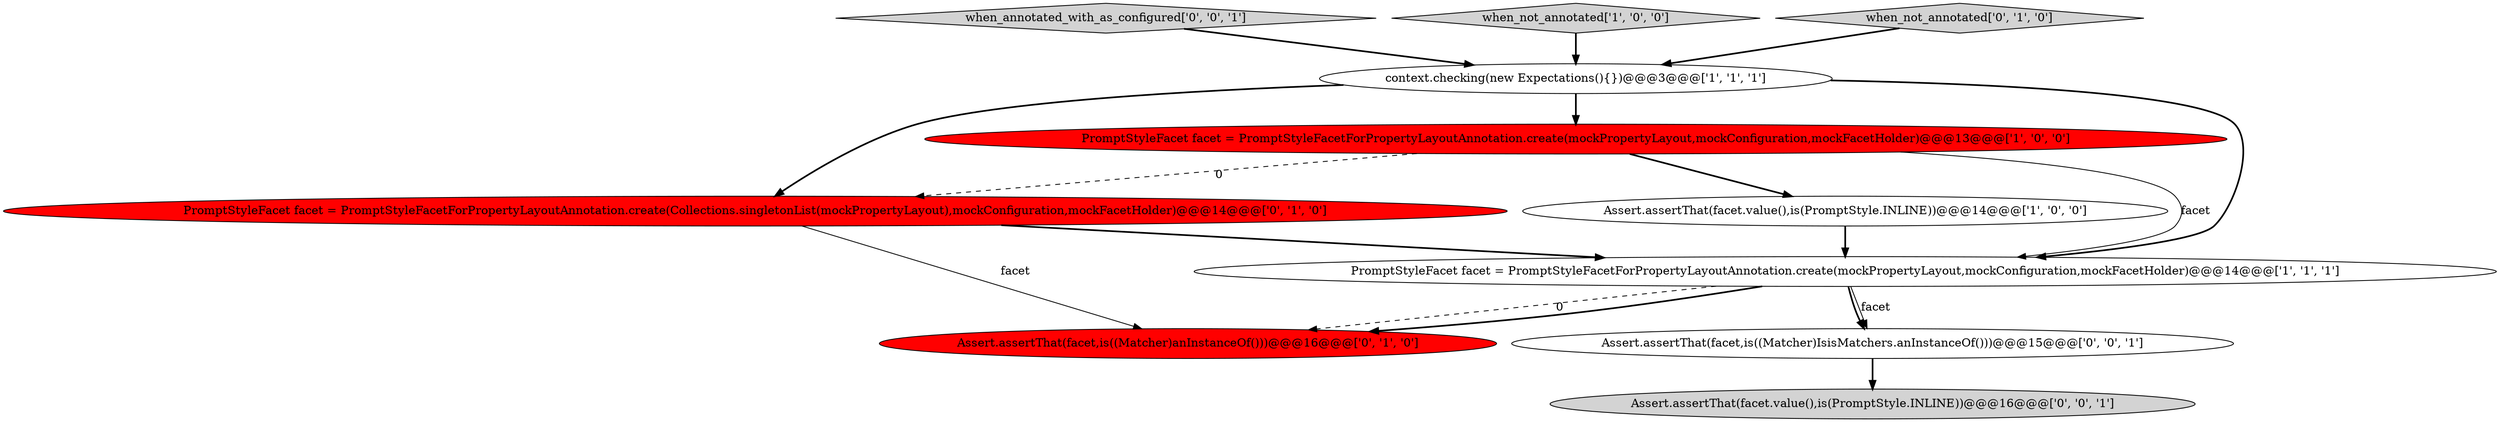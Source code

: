 digraph {
5 [style = filled, label = "Assert.assertThat(facet,is((Matcher)anInstanceOf()))@@@16@@@['0', '1', '0']", fillcolor = red, shape = ellipse image = "AAA1AAABBB2BBB"];
9 [style = filled, label = "when_annotated_with_as_configured['0', '0', '1']", fillcolor = lightgray, shape = diamond image = "AAA0AAABBB3BBB"];
6 [style = filled, label = "PromptStyleFacet facet = PromptStyleFacetForPropertyLayoutAnnotation.create(Collections.singletonList(mockPropertyLayout),mockConfiguration,mockFacetHolder)@@@14@@@['0', '1', '0']", fillcolor = red, shape = ellipse image = "AAA1AAABBB2BBB"];
2 [style = filled, label = "when_not_annotated['1', '0', '0']", fillcolor = lightgray, shape = diamond image = "AAA0AAABBB1BBB"];
8 [style = filled, label = "Assert.assertThat(facet,is((Matcher)IsisMatchers.anInstanceOf()))@@@15@@@['0', '0', '1']", fillcolor = white, shape = ellipse image = "AAA0AAABBB3BBB"];
10 [style = filled, label = "Assert.assertThat(facet.value(),is(PromptStyle.INLINE))@@@16@@@['0', '0', '1']", fillcolor = lightgray, shape = ellipse image = "AAA0AAABBB3BBB"];
0 [style = filled, label = "Assert.assertThat(facet.value(),is(PromptStyle.INLINE))@@@14@@@['1', '0', '0']", fillcolor = white, shape = ellipse image = "AAA0AAABBB1BBB"];
3 [style = filled, label = "PromptStyleFacet facet = PromptStyleFacetForPropertyLayoutAnnotation.create(mockPropertyLayout,mockConfiguration,mockFacetHolder)@@@13@@@['1', '0', '0']", fillcolor = red, shape = ellipse image = "AAA1AAABBB1BBB"];
1 [style = filled, label = "context.checking(new Expectations(){})@@@3@@@['1', '1', '1']", fillcolor = white, shape = ellipse image = "AAA0AAABBB1BBB"];
4 [style = filled, label = "PromptStyleFacet facet = PromptStyleFacetForPropertyLayoutAnnotation.create(mockPropertyLayout,mockConfiguration,mockFacetHolder)@@@14@@@['1', '1', '1']", fillcolor = white, shape = ellipse image = "AAA0AAABBB1BBB"];
7 [style = filled, label = "when_not_annotated['0', '1', '0']", fillcolor = lightgray, shape = diamond image = "AAA0AAABBB2BBB"];
1->3 [style = bold, label=""];
6->5 [style = solid, label="facet"];
4->5 [style = dashed, label="0"];
4->8 [style = bold, label=""];
6->4 [style = bold, label=""];
8->10 [style = bold, label=""];
1->4 [style = bold, label=""];
4->8 [style = solid, label="facet"];
3->6 [style = dashed, label="0"];
1->6 [style = bold, label=""];
7->1 [style = bold, label=""];
9->1 [style = bold, label=""];
0->4 [style = bold, label=""];
4->5 [style = bold, label=""];
3->4 [style = solid, label="facet"];
2->1 [style = bold, label=""];
3->0 [style = bold, label=""];
}
